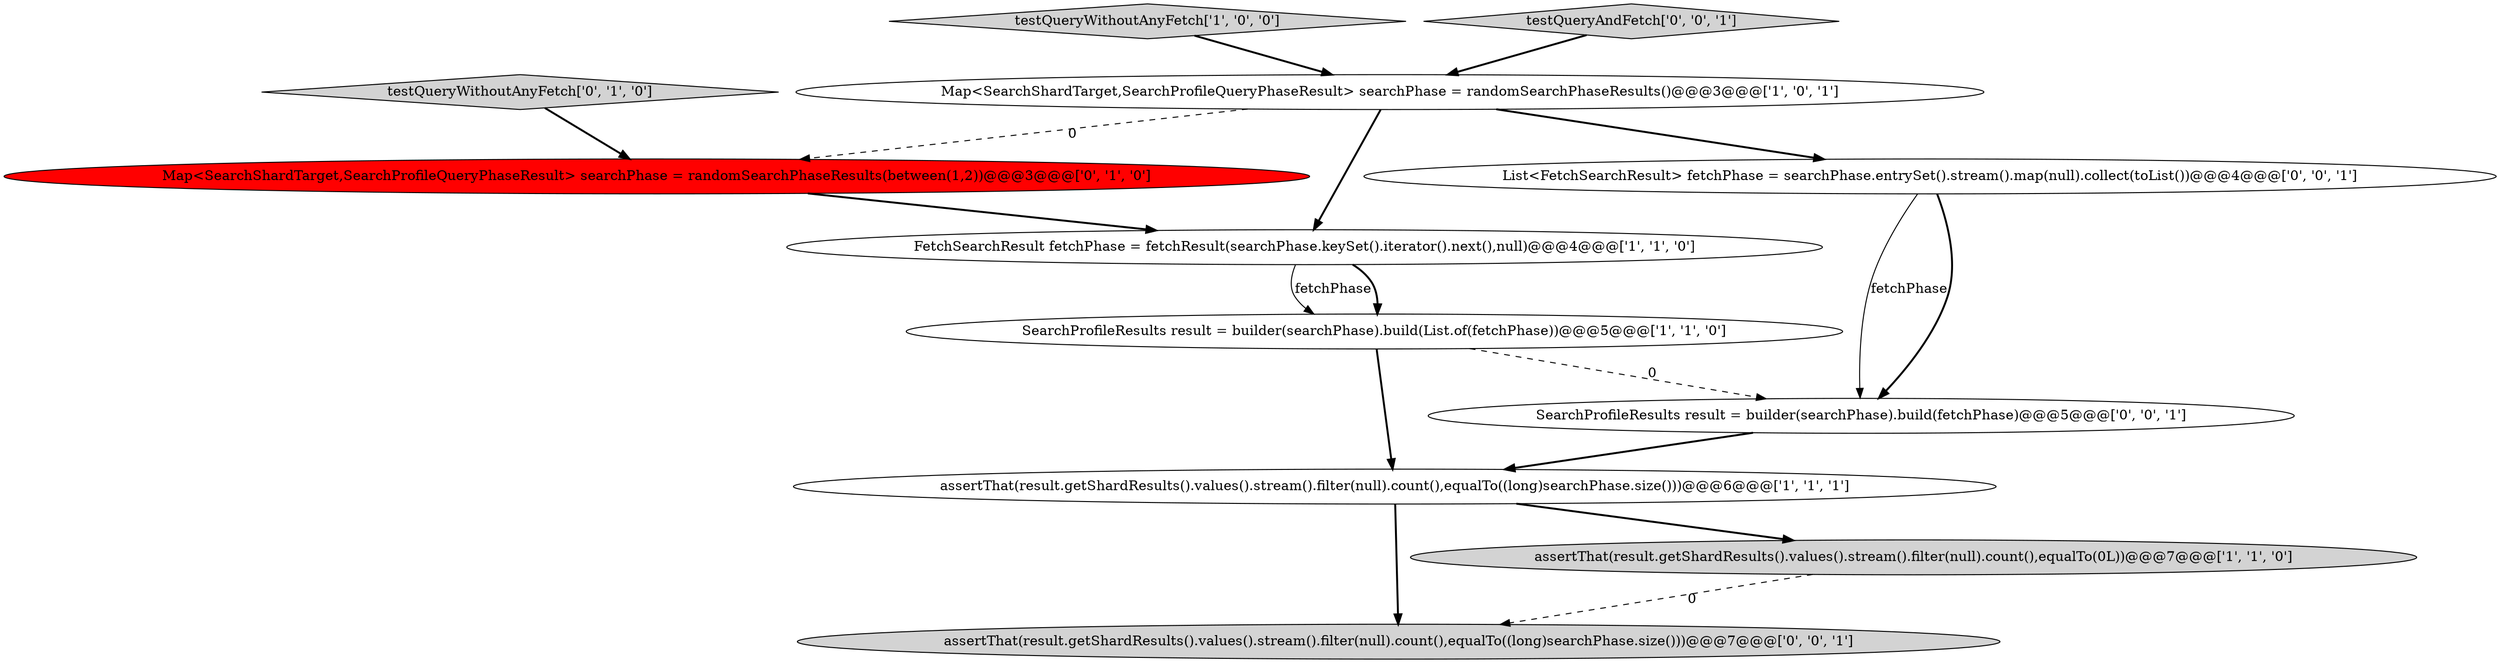 digraph {
8 [style = filled, label = "List<FetchSearchResult> fetchPhase = searchPhase.entrySet().stream().map(null).collect(toList())@@@4@@@['0', '0', '1']", fillcolor = white, shape = ellipse image = "AAA0AAABBB3BBB"];
6 [style = filled, label = "Map<SearchShardTarget,SearchProfileQueryPhaseResult> searchPhase = randomSearchPhaseResults(between(1,2))@@@3@@@['0', '1', '0']", fillcolor = red, shape = ellipse image = "AAA1AAABBB2BBB"];
9 [style = filled, label = "SearchProfileResults result = builder(searchPhase).build(fetchPhase)@@@5@@@['0', '0', '1']", fillcolor = white, shape = ellipse image = "AAA0AAABBB3BBB"];
0 [style = filled, label = "testQueryWithoutAnyFetch['1', '0', '0']", fillcolor = lightgray, shape = diamond image = "AAA0AAABBB1BBB"];
10 [style = filled, label = "assertThat(result.getShardResults().values().stream().filter(null).count(),equalTo((long)searchPhase.size()))@@@7@@@['0', '0', '1']", fillcolor = lightgray, shape = ellipse image = "AAA0AAABBB3BBB"];
7 [style = filled, label = "testQueryWithoutAnyFetch['0', '1', '0']", fillcolor = lightgray, shape = diamond image = "AAA0AAABBB2BBB"];
3 [style = filled, label = "FetchSearchResult fetchPhase = fetchResult(searchPhase.keySet().iterator().next(),null)@@@4@@@['1', '1', '0']", fillcolor = white, shape = ellipse image = "AAA0AAABBB1BBB"];
4 [style = filled, label = "Map<SearchShardTarget,SearchProfileQueryPhaseResult> searchPhase = randomSearchPhaseResults()@@@3@@@['1', '0', '1']", fillcolor = white, shape = ellipse image = "AAA0AAABBB1BBB"];
11 [style = filled, label = "testQueryAndFetch['0', '0', '1']", fillcolor = lightgray, shape = diamond image = "AAA0AAABBB3BBB"];
5 [style = filled, label = "assertThat(result.getShardResults().values().stream().filter(null).count(),equalTo((long)searchPhase.size()))@@@6@@@['1', '1', '1']", fillcolor = white, shape = ellipse image = "AAA0AAABBB1BBB"];
2 [style = filled, label = "assertThat(result.getShardResults().values().stream().filter(null).count(),equalTo(0L))@@@7@@@['1', '1', '0']", fillcolor = lightgray, shape = ellipse image = "AAA0AAABBB1BBB"];
1 [style = filled, label = "SearchProfileResults result = builder(searchPhase).build(List.of(fetchPhase))@@@5@@@['1', '1', '0']", fillcolor = white, shape = ellipse image = "AAA0AAABBB1BBB"];
1->5 [style = bold, label=""];
9->5 [style = bold, label=""];
3->1 [style = solid, label="fetchPhase"];
6->3 [style = bold, label=""];
4->3 [style = bold, label=""];
4->8 [style = bold, label=""];
5->2 [style = bold, label=""];
5->10 [style = bold, label=""];
1->9 [style = dashed, label="0"];
2->10 [style = dashed, label="0"];
8->9 [style = solid, label="fetchPhase"];
3->1 [style = bold, label=""];
4->6 [style = dashed, label="0"];
0->4 [style = bold, label=""];
7->6 [style = bold, label=""];
11->4 [style = bold, label=""];
8->9 [style = bold, label=""];
}
